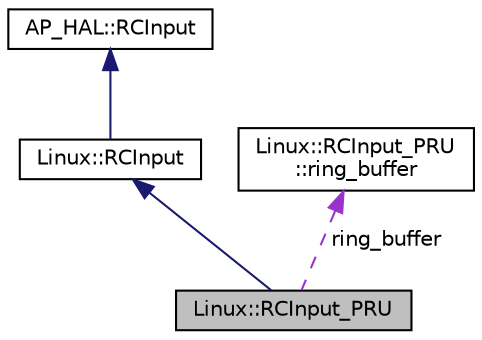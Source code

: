digraph "Linux::RCInput_PRU"
{
 // INTERACTIVE_SVG=YES
  edge [fontname="Helvetica",fontsize="10",labelfontname="Helvetica",labelfontsize="10"];
  node [fontname="Helvetica",fontsize="10",shape=record];
  Node1 [label="Linux::RCInput_PRU",height=0.2,width=0.4,color="black", fillcolor="grey75", style="filled", fontcolor="black"];
  Node2 -> Node1 [dir="back",color="midnightblue",fontsize="10",style="solid",fontname="Helvetica"];
  Node2 [label="Linux::RCInput",height=0.2,width=0.4,color="black", fillcolor="white", style="filled",URL="$classLinux_1_1RCInput.html"];
  Node3 -> Node2 [dir="back",color="midnightblue",fontsize="10",style="solid",fontname="Helvetica"];
  Node3 [label="AP_HAL::RCInput",height=0.2,width=0.4,color="black", fillcolor="white", style="filled",URL="$classAP__HAL_1_1RCInput.html"];
  Node4 -> Node1 [dir="back",color="darkorchid3",fontsize="10",style="dashed",label=" ring_buffer" ,fontname="Helvetica"];
  Node4 [label="Linux::RCInput_PRU\l::ring_buffer",height=0.2,width=0.4,color="black", fillcolor="white", style="filled",URL="$structLinux_1_1RCInput__PRU_1_1ring__buffer.html"];
}
